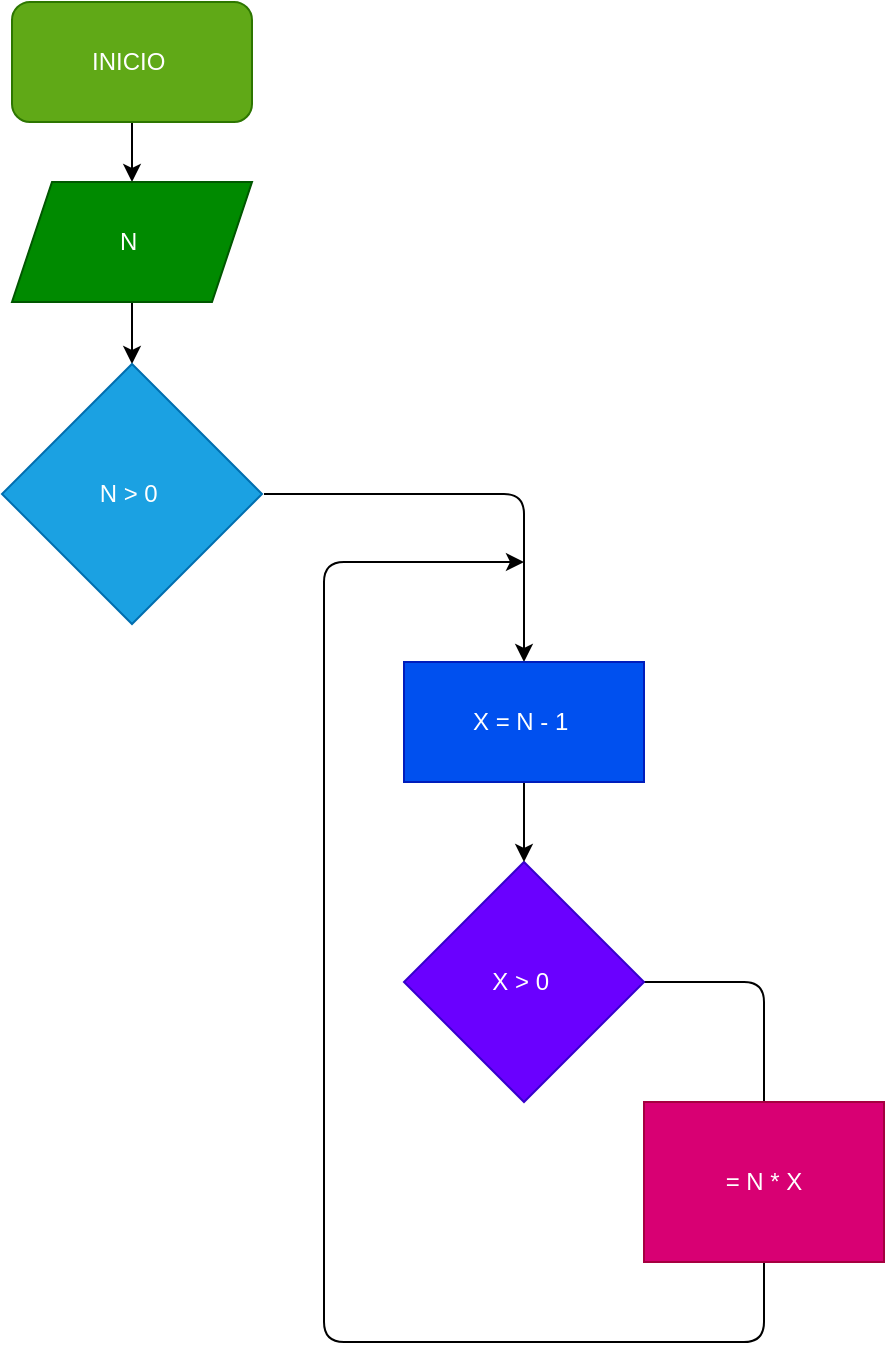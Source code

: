 <mxfile>
    <diagram id="QyHHh-KDjSQgjWv7OaXU" name="Page-1">
        <mxGraphModel dx="1183" dy="463" grid="1" gridSize="10" guides="1" tooltips="1" connect="1" arrows="1" fold="1" page="1" pageScale="1" pageWidth="827" pageHeight="1169" math="0" shadow="0">
            <root>
                <mxCell id="0"/>
                <mxCell id="1" parent="0"/>
                <mxCell id="3" style="edgeStyle=none;html=1;" parent="1" source="2" target="4" edge="1">
                    <mxGeometry relative="1" as="geometry">
                        <mxPoint x="414" y="110" as="targetPoint"/>
                    </mxGeometry>
                </mxCell>
                <mxCell id="2" value="INICIO&amp;nbsp;" style="rounded=1;whiteSpace=wrap;html=1;fillColor=#60a917;fontColor=#ffffff;strokeColor=#2D7600;" parent="1" vertex="1">
                    <mxGeometry x="354" y="20" width="120" height="60" as="geometry"/>
                </mxCell>
                <mxCell id="9" style="edgeStyle=none;html=1;entryX=0.5;entryY=0;entryDx=0;entryDy=0;" parent="1" source="4" target="8" edge="1">
                    <mxGeometry relative="1" as="geometry"/>
                </mxCell>
                <mxCell id="4" value="N&amp;nbsp;" style="shape=parallelogram;perimeter=parallelogramPerimeter;whiteSpace=wrap;html=1;fixedSize=1;fillColor=#008a00;fontColor=#ffffff;strokeColor=#005700;" parent="1" vertex="1">
                    <mxGeometry x="354" y="110" width="120" height="60" as="geometry"/>
                </mxCell>
                <mxCell id="10" style="edgeStyle=none;html=1;" parent="1" target="19" edge="1">
                    <mxGeometry relative="1" as="geometry">
                        <mxPoint x="610" y="360" as="targetPoint"/>
                        <mxPoint x="480" y="266" as="sourcePoint"/>
                        <Array as="points">
                            <mxPoint x="610" y="266"/>
                        </Array>
                    </mxGeometry>
                </mxCell>
                <mxCell id="8" value="N &amp;gt; 0&amp;nbsp;" style="rhombus;whiteSpace=wrap;html=1;fillColor=#1ba1e2;fontColor=#ffffff;strokeColor=#006EAF;" parent="1" vertex="1">
                    <mxGeometry x="349" y="201" width="130" height="130" as="geometry"/>
                </mxCell>
                <mxCell id="15" style="edgeStyle=none;html=1;" parent="1" source="14" target="16" edge="1">
                    <mxGeometry relative="1" as="geometry">
                        <mxPoint x="710" y="609" as="targetPoint"/>
                        <Array as="points">
                            <mxPoint x="730" y="510"/>
                            <mxPoint x="730" y="630"/>
                        </Array>
                    </mxGeometry>
                </mxCell>
                <mxCell id="14" value="X &amp;gt; 0&amp;nbsp;" style="rhombus;whiteSpace=wrap;html=1;fillColor=#6a00ff;fontColor=#ffffff;strokeColor=#3700CC;" parent="1" vertex="1">
                    <mxGeometry x="550" y="450" width="120" height="120" as="geometry"/>
                </mxCell>
                <mxCell id="17" style="edgeStyle=none;html=1;" parent="1" source="16" edge="1">
                    <mxGeometry relative="1" as="geometry">
                        <mxPoint x="610" y="300" as="targetPoint"/>
                        <Array as="points">
                            <mxPoint x="730" y="690"/>
                            <mxPoint x="510" y="690"/>
                            <mxPoint x="510" y="300"/>
                        </Array>
                    </mxGeometry>
                </mxCell>
                <mxCell id="16" value="&amp;nbsp;= N * X&amp;nbsp;" style="rounded=0;whiteSpace=wrap;html=1;fillColor=#d80073;fontColor=#ffffff;strokeColor=#A50040;" parent="1" vertex="1">
                    <mxGeometry x="670" y="570" width="120" height="80" as="geometry"/>
                </mxCell>
                <mxCell id="20" style="edgeStyle=none;html=1;entryX=0.5;entryY=0;entryDx=0;entryDy=0;" parent="1" source="19" target="14" edge="1">
                    <mxGeometry relative="1" as="geometry"/>
                </mxCell>
                <mxCell id="19" value="X = N - 1&amp;nbsp;" style="rounded=0;whiteSpace=wrap;html=1;fillColor=#0050ef;fontColor=#ffffff;strokeColor=#001DBC;" parent="1" vertex="1">
                    <mxGeometry x="550" y="350" width="120" height="60" as="geometry"/>
                </mxCell>
            </root>
        </mxGraphModel>
    </diagram>
</mxfile>